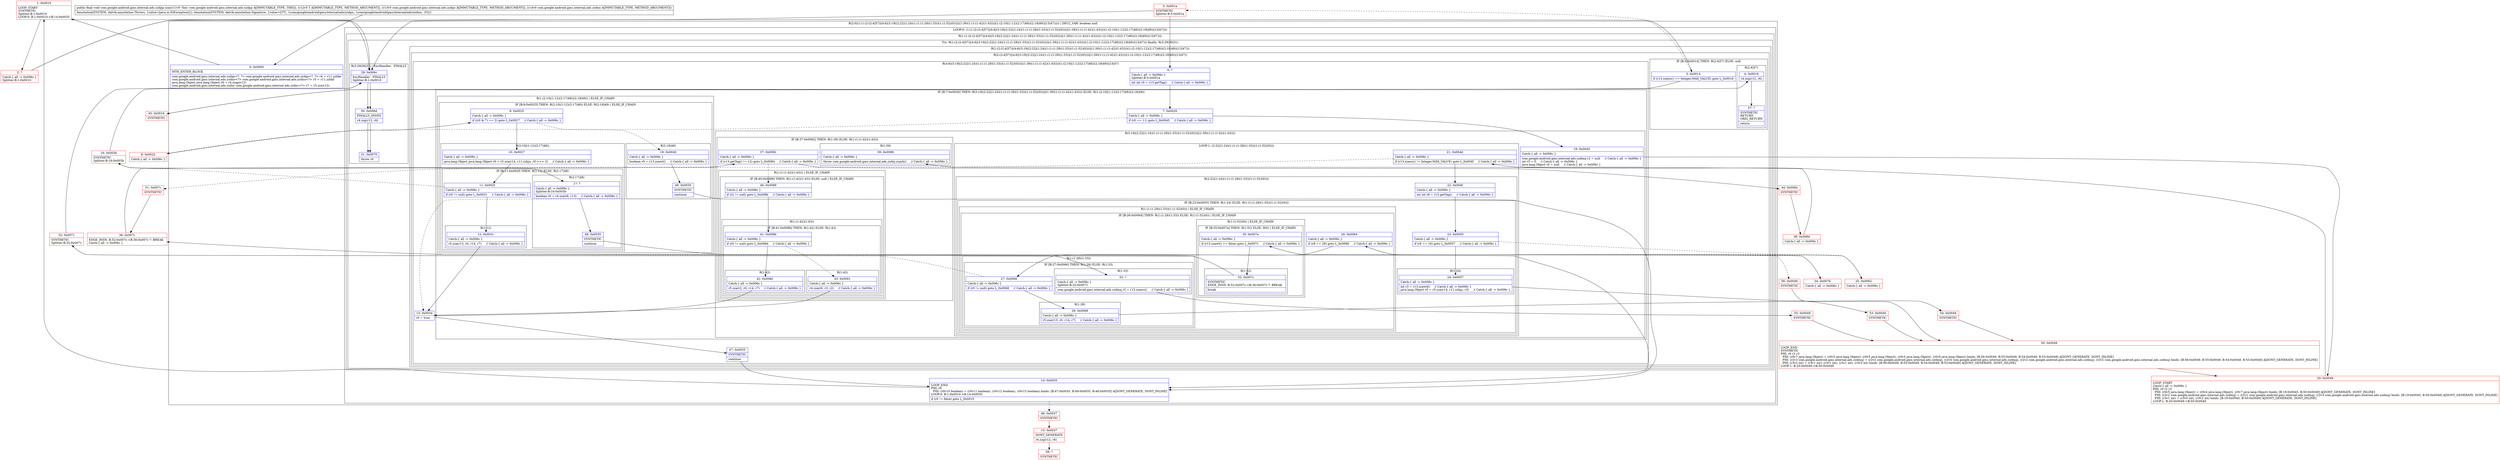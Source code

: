 digraph "CFG forcom.google.android.gms.internal.ads.zzdpp.zza(Ljava\/lang\/Object;Lcom\/google\/android\/gms\/internal\/ads\/zzdpz;Lcom\/google\/android\/gms\/internal\/ads\/zzdnn;)V" {
subgraph cluster_Region_2143780542 {
label = "R(2:0|(1:(1:(2:(2:4|57)|(4:6|(3:19|(2:22|(1:24)(1:(1:(1:28)(1:33))(1:(1:52)(0))))|(1:39)(1:(1:(1:42)(1:43))))(1:(2:10|(1:12)(2:17|48))(2:18|49))|13|47))))) | DECL_VAR: boolean null\l";
node [shape=record,color=blue];
Node_0 [shape=record,label="{0\:\ 0x0000|MTH_ENTER_BLOCK\l|com.google.android.gms.internal.ads.zzdqs\<?, ?\> com.google.android.gms.internal.ads.zzdqs\<?, ?\> r4 = r11.zzhke\lcom.google.android.gms.internal.ads.zzdno\<?\> com.google.android.gms.internal.ads.zzdno\<?\> r5 = r11.zzhkf\ljava.lang.Object java.lang.Object r6 = r4.zzap(r12)\lcom.google.android.gms.internal.ads.zzdnr com.google.android.gms.internal.ads.zzdnr\<?\> r7 = r5.zzz(r12)\l}"];
subgraph cluster_LoopRegion_1207661059 {
label = "LOOP:0: (1:(1:(2:(2:4|57)|(4:6|(3:19|(2:22|(1:24)(1:(1:(1:28)(1:33))(1:(1:52)(0))))|(1:39)(1:(1:(1:42)(1:43))))(1:(2:10|(1:12)(2:17|48))(2:18|49))|13|47))))";
node [shape=record,color=blue];
Node_14 [shape=record,label="{14\:\ 0x0035|LOOP_END\lPHI: r0 \l  PHI: (r0v10 boolean) = (r0v11 boolean), (r0v12 boolean), (r0v15 boolean) binds: [B:47:0x0035, B:49:0x0035, B:48:0x0035] A[DONT_GENERATE, DONT_INLINE]\lLOOP:0: B:1:0x0010\-\>B:14:0x0035\l|if (r0 != false) goto L_0x0010\l}"];
subgraph cluster_Region_2132641480 {
label = "R(1:(1:(2:(2:4|57)|(4:6|(3:19|(2:22|(1:24)(1:(1:(1:28)(1:33))(1:(1:52)(0))))|(1:39)(1:(1:(1:42)(1:43))))(1:(2:10|(1:12)(2:17|48))(2:18|49))|13|47))))";
node [shape=record,color=blue];
subgraph cluster_TryCatchRegion_1423305606 {
label = "Try: R(1:(2:(2:4|57)|(4:6|(3:19|(2:22|(1:24)(1:(1:(1:28)(1:33))(1:(1:52)(0))))|(1:39)(1:(1:(1:42)(1:43))))(1:(2:10|(1:12)(2:17|48))(2:18|49))|13|47))) finally: R(3:29|30|31)";
node [shape=record,color=blue];
subgraph cluster_Region_280896148 {
label = "R(1:(2:(2:4|57)|(4:6|(3:19|(2:22|(1:24)(1:(1:(1:28)(1:33))(1:(1:52)(0))))|(1:39)(1:(1:(1:42)(1:43))))(1:(2:10|(1:12)(2:17|48))(2:18|49))|13|47)))";
node [shape=record,color=blue];
subgraph cluster_Region_214512106 {
label = "R(2:(2:4|57)|(4:6|(3:19|(2:22|(1:24)(1:(1:(1:28)(1:33))(1:(1:52)(0))))|(1:39)(1:(1:(1:42)(1:43))))(1:(2:10|(1:12)(2:17|48))(2:18|49))|13|47))";
node [shape=record,color=blue];
subgraph cluster_IfRegion_535940477 {
label = "IF [B:3:0x0014] THEN: R(2:4|57) ELSE: null";
node [shape=record,color=blue];
Node_3 [shape=record,label="{3\:\ 0x0014|if (r13.zzaws() == Integer.MAX_VALUE) goto L_0x0016\l}"];
subgraph cluster_Region_628464507 {
label = "R(2:4|57)";
node [shape=record,color=blue];
Node_4 [shape=record,label="{4\:\ 0x0016|r4.zzg(r12, r6)\l}"];
Node_57 [shape=record,label="{57\:\ ?|SYNTHETIC\lRETURN\lORIG_RETURN\l|return\l}"];
}
}
subgraph cluster_Region_655934999 {
label = "R(4:6|(3:19|(2:22|(1:24)(1:(1:(1:28)(1:33))(1:(1:52)(0))))|(1:39)(1:(1:(1:42)(1:43))))(1:(2:10|(1:12)(2:17|48))(2:18|49))|13|47)";
node [shape=record,color=blue];
Node_6 [shape=record,label="{6\:\ ?|Catch:\{ all \-\> 0x006c \}\lSplitter:B:5:0x001a\l|int int r0 = r13.getTag()     \/\/ Catch:\{ all \-\> 0x006c \}\l}"];
subgraph cluster_IfRegion_1459249576 {
label = "IF [B:7:0x0020] THEN: R(3:19|(2:22|(1:24)(1:(1:(1:28)(1:33))(1:(1:52)(0))))|(1:39)(1:(1:(1:42)(1:43)))) ELSE: R(1:(2:10|(1:12)(2:17|48))(2:18|49))";
node [shape=record,color=blue];
Node_7 [shape=record,label="{7\:\ 0x0020|Catch:\{ all \-\> 0x006c \}\l|if (r0 == 11) goto L_0x0045     \/\/ Catch:\{ all \-\> 0x006c \}\l}"];
subgraph cluster_Region_1964431205 {
label = "R(3:19|(2:22|(1:24)(1:(1:(1:28)(1:33))(1:(1:52)(0))))|(1:39)(1:(1:(1:42)(1:43))))";
node [shape=record,color=blue];
Node_19 [shape=record,label="{19\:\ 0x0045|Catch:\{ all \-\> 0x006c \}\l|com.google.android.gms.internal.ads.zzdmq r2 = null     \/\/ Catch:\{ all \-\> 0x006c \}\lint r3 = 0     \/\/ Catch:\{ all \-\> 0x006c \}\ljava.lang.Object r0 = null     \/\/ Catch:\{ all \-\> 0x006c \}\l}"];
subgraph cluster_LoopRegion_1686342878 {
label = "LOOP:1: (2:22|(1:24)(1:(1:(1:28)(1:33))(1:(1:52)(0))))";
node [shape=record,color=blue];
Node_21 [shape=record,label="{21\:\ 0x004d|Catch:\{ all \-\> 0x006c \}\l|if (r13.zzaws() != Integer.MAX_VALUE) goto L_0x004f     \/\/ Catch:\{ all \-\> 0x006c \}\l}"];
subgraph cluster_Region_1801482209 {
label = "R(2:22|(1:24)(1:(1:(1:28)(1:33))(1:(1:52)(0))))";
node [shape=record,color=blue];
Node_22 [shape=record,label="{22\:\ 0x004f|Catch:\{ all \-\> 0x006c \}\l|int int r8 = r13.getTag()     \/\/ Catch:\{ all \-\> 0x006c \}\l}"];
subgraph cluster_IfRegion_283879834 {
label = "IF [B:23:0x0055] THEN: R(1:24) ELSE: R(1:(1:(1:28)(1:33))(1:(1:52)(0)))";
node [shape=record,color=blue];
Node_23 [shape=record,label="{23\:\ 0x0055|Catch:\{ all \-\> 0x006c \}\l|if (r8 == 16) goto L_0x0057     \/\/ Catch:\{ all \-\> 0x006c \}\l}"];
subgraph cluster_Region_1811490169 {
label = "R(1:24)";
node [shape=record,color=blue];
Node_24 [shape=record,label="{24\:\ 0x0057|Catch:\{ all \-\> 0x006c \}\l|int r3 = r13.zzawd()     \/\/ Catch:\{ all \-\> 0x006c \}\ljava.lang.Object r0 = r5.zza(r14, r11.zzhju, r3)     \/\/ Catch:\{ all \-\> 0x006c \}\l}"];
}
subgraph cluster_Region_88647768 {
label = "R(1:(1:(1:28)(1:33))(1:(1:52)(0))) | ELSE_IF_CHAIN\l";
node [shape=record,color=blue];
subgraph cluster_IfRegion_1938746752 {
label = "IF [B:26:0x0064] THEN: R(1:(1:28)(1:33)) ELSE: R(1:(1:52)(0)) | ELSE_IF_CHAIN\l";
node [shape=record,color=blue];
Node_26 [shape=record,label="{26\:\ 0x0064|Catch:\{ all \-\> 0x006c \}\l|if (r8 == 26) goto L_0x0066     \/\/ Catch:\{ all \-\> 0x006c \}\l}"];
subgraph cluster_Region_1087082362 {
label = "R(1:(1:28)(1:33))";
node [shape=record,color=blue];
subgraph cluster_IfRegion_1086617671 {
label = "IF [B:27:0x0066] THEN: R(1:28) ELSE: R(1:33)";
node [shape=record,color=blue];
Node_27 [shape=record,label="{27\:\ 0x0066|Catch:\{ all \-\> 0x006c \}\l|if (r0 != null) goto L_0x0068     \/\/ Catch:\{ all \-\> 0x006c \}\l}"];
subgraph cluster_Region_851348928 {
label = "R(1:28)";
node [shape=record,color=blue];
Node_28 [shape=record,label="{28\:\ 0x0068|Catch:\{ all \-\> 0x006c \}\l|r5.zza(r13, r0, r14, r7)     \/\/ Catch:\{ all \-\> 0x006c \}\l}"];
}
subgraph cluster_Region_350195630 {
label = "R(1:33)";
node [shape=record,color=blue];
Node_33 [shape=record,label="{33\:\ ?|Catch:\{ all \-\> 0x006c \}\lSplitter:B:32:0x0071\l|com.google.android.gms.internal.ads.zzdmq r2 = r13.zzawc()     \/\/ Catch:\{ all \-\> 0x006c \}\l}"];
}
}
}
subgraph cluster_Region_1363159099 {
label = "R(1:(1:52)(0)) | ELSE_IF_CHAIN\l";
node [shape=record,color=blue];
subgraph cluster_IfRegion_702393265 {
label = "IF [B:35:0x007a] THEN: R(1:52) ELSE: R(0) | ELSE_IF_CHAIN\l";
node [shape=record,color=blue];
Node_35 [shape=record,label="{35\:\ 0x007a|Catch:\{ all \-\> 0x006c \}\l|if (r13.zzawt() == false) goto L_0x007c     \/\/ Catch:\{ all \-\> 0x006c \}\l}"];
subgraph cluster_Region_1771560122 {
label = "R(1:52)";
node [shape=record,color=blue];
Node_52 [shape=record,label="{52\:\ 0x007c|SYNTHETIC\lEDGE_INSN: B:52:0x007c\-\>B:36:0x007c ?: BREAK  \l|break\l}"];
}
subgraph cluster_Region_1975201453 {
label = "R(0)";
node [shape=record,color=blue];
}
}
}
}
}
}
}
}
subgraph cluster_IfRegion_627757521 {
label = "IF [B:37:0x0082] THEN: R(1:39) ELSE: R(1:(1:(1:42)(1:43)))";
node [shape=record,color=blue];
Node_37 [shape=record,label="{37\:\ 0x0082|Catch:\{ all \-\> 0x006c \}\l|if (r13.getTag() != 12) goto L_0x0084     \/\/ Catch:\{ all \-\> 0x006c \}\l}"];
subgraph cluster_Region_1638819566 {
label = "R(1:39)";
node [shape=record,color=blue];
Node_39 [shape=record,label="{39\:\ 0x0088|Catch:\{ all \-\> 0x006c \}\l|throw com.google.android.gms.internal.ads.zzdoj.zzayh()     \/\/ Catch:\{ all \-\> 0x006c \}\l}"];
}
subgraph cluster_Region_915080301 {
label = "R(1:(1:(1:42)(1:43))) | ELSE_IF_CHAIN\l";
node [shape=record,color=blue];
subgraph cluster_IfRegion_288181180 {
label = "IF [B:40:0x0089] THEN: R(1:(1:42)(1:43)) ELSE: null | ELSE_IF_CHAIN\l";
node [shape=record,color=blue];
Node_40 [shape=record,label="{40\:\ 0x0089|Catch:\{ all \-\> 0x006c \}\l|if (r2 != null) goto L_0x008b     \/\/ Catch:\{ all \-\> 0x006c \}\l}"];
subgraph cluster_Region_451517015 {
label = "R(1:(1:42)(1:43))";
node [shape=record,color=blue];
subgraph cluster_IfRegion_61481669 {
label = "IF [B:41:0x008b] THEN: R(1:42) ELSE: R(1:43)";
node [shape=record,color=blue];
Node_41 [shape=record,label="{41\:\ 0x008b|Catch:\{ all \-\> 0x006c \}\l|if (r0 != null) goto L_0x008d     \/\/ Catch:\{ all \-\> 0x006c \}\l}"];
subgraph cluster_Region_1469370604 {
label = "R(1:42)";
node [shape=record,color=blue];
Node_42 [shape=record,label="{42\:\ 0x008d|Catch:\{ all \-\> 0x006c \}\l|r5.zza(r2, r0, r14, r7)     \/\/ Catch:\{ all \-\> 0x006c \}\l}"];
}
subgraph cluster_Region_1996866413 {
label = "R(1:43)";
node [shape=record,color=blue];
Node_43 [shape=record,label="{43\:\ 0x0091|Catch:\{ all \-\> 0x006c \}\l|r4.zza(r6, r3, r2)     \/\/ Catch:\{ all \-\> 0x006c \}\l}"];
}
}
}
}
}
}
}
subgraph cluster_Region_1778263170 {
label = "R(1:(2:10|(1:12)(2:17|48))(2:18|49)) | ELSE_IF_CHAIN\l";
node [shape=record,color=blue];
subgraph cluster_IfRegion_1614160327 {
label = "IF [B:9:0x0025] THEN: R(2:10|(1:12)(2:17|48)) ELSE: R(2:18|49) | ELSE_IF_CHAIN\l";
node [shape=record,color=blue];
Node_9 [shape=record,label="{9\:\ 0x0025|Catch:\{ all \-\> 0x006c \}\l|if ((r0 & 7) == 2) goto L_0x0027     \/\/ Catch:\{ all \-\> 0x006c \}\l}"];
subgraph cluster_Region_1132372112 {
label = "R(2:10|(1:12)(2:17|48))";
node [shape=record,color=blue];
Node_10 [shape=record,label="{10\:\ 0x0027|Catch:\{ all \-\> 0x006c \}\l|java.lang.Object java.lang.Object r0 = r5.zza(r14, r11.zzhju, r0 \>\>\> 3)     \/\/ Catch:\{ all \-\> 0x006c \}\l}"];
subgraph cluster_IfRegion_1226258820 {
label = "IF [B:11:0x002f] THEN: R(1:12) ELSE: R(2:17|48)";
node [shape=record,color=blue];
Node_11 [shape=record,label="{11\:\ 0x002f|Catch:\{ all \-\> 0x006c \}\l|if (r0 != null) goto L_0x0031     \/\/ Catch:\{ all \-\> 0x006c \}\l}"];
subgraph cluster_Region_1636734827 {
label = "R(1:12)";
node [shape=record,color=blue];
Node_12 [shape=record,label="{12\:\ 0x0031|Catch:\{ all \-\> 0x006c \}\l|r5.zza(r13, r0, r14, r7)     \/\/ Catch:\{ all \-\> 0x006c \}\l}"];
}
subgraph cluster_Region_640187647 {
label = "R(2:17|48)";
node [shape=record,color=blue];
Node_17 [shape=record,label="{17\:\ ?|Catch:\{ all \-\> 0x006c \}\lSplitter:B:16:0x003b\l|boolean r0 = r4.zza(r6, r13)     \/\/ Catch:\{ all \-\> 0x006c \}\l}"];
Node_48 [shape=record,label="{48\:\ 0x0035|SYNTHETIC\l|continue\l}"];
}
}
}
subgraph cluster_Region_568350014 {
label = "R(2:18|49)";
node [shape=record,color=blue];
Node_18 [shape=record,label="{18\:\ 0x0040|Catch:\{ all \-\> 0x006c \}\l|boolean r0 = r13.zzawt()     \/\/ Catch:\{ all \-\> 0x006c \}\l}"];
Node_49 [shape=record,label="{49\:\ 0x0035|SYNTHETIC\l|continue\l}"];
}
}
}
}
Node_13 [shape=record,label="{13\:\ 0x0034|r0 = true\l}"];
Node_47 [shape=record,label="{47\:\ 0x0035|SYNTHETIC\l|continue\l}"];
}
}
}
subgraph cluster_Region_1650381834 {
label = "R(3:29|30|31) | ExcHandler:  FINALLY\l";
node [shape=record,color=blue];
Node_29 [shape=record,label="{29\:\ 0x006c|ExcHandler:  FINALLY\lSplitter:B:1:0x0010\l}"];
Node_30 [shape=record,label="{30\:\ 0x006d|FINALLY_INSNS\l|r4.zzg(r12, r6)\l}"];
Node_31 [shape=record,label="{31\:\ 0x0070|throw r0\l}"];
}
}
}
}
}
subgraph cluster_Region_1650381834 {
label = "R(3:29|30|31) | ExcHandler:  FINALLY\l";
node [shape=record,color=blue];
Node_29 [shape=record,label="{29\:\ 0x006c|ExcHandler:  FINALLY\lSplitter:B:1:0x0010\l}"];
Node_30 [shape=record,label="{30\:\ 0x006d|FINALLY_INSNS\l|r4.zzg(r12, r6)\l}"];
Node_31 [shape=record,label="{31\:\ 0x0070|throw r0\l}"];
}
Node_1 [shape=record,color=red,label="{1\:\ 0x0010|LOOP_START\lSYNTHETIC\lSplitter:B:1:0x0010\lLOOP:0: B:1:0x0010\-\>B:14:0x0035\l}"];
Node_2 [shape=record,color=red,label="{2\:\ ?|Catch:\{ all \-\> 0x006c \}\lSplitter:B:1:0x0010\l}"];
Node_5 [shape=record,color=red,label="{5\:\ 0x001a|SYNTHETIC\lSplitter:B:5:0x001a\l}"];
Node_8 [shape=record,color=red,label="{8\:\ 0x0022|Catch:\{ all \-\> 0x006c \}\l}"];
Node_15 [shape=record,color=red,label="{15\:\ 0x0037|DONT_GENERATE\l|r4.zzg(r12, r6)\l}"];
Node_16 [shape=record,color=red,label="{16\:\ 0x003b|SYNTHETIC\lSplitter:B:16:0x003b\l}"];
Node_20 [shape=record,color=red,label="{20\:\ 0x0049|LOOP_START\lCatch:\{ all \-\> 0x006c \}\lPHI: r0 r2 r3 \l  PHI: (r0v5 java.lang.Object) = (r0v4 java.lang.Object), (r0v7 java.lang.Object) binds: [B:19:0x0045, B:50:0x0049] A[DONT_GENERATE, DONT_INLINE]\l  PHI: (r2v2 com.google.android.gms.internal.ads.zzdmq) = (r2v1 com.google.android.gms.internal.ads.zzdmq), (r2v3 com.google.android.gms.internal.ads.zzdmq) binds: [B:19:0x0045, B:50:0x0049] A[DONT_GENERATE, DONT_INLINE]\l  PHI: (r3v1 int) = (r3v0 int), (r3v2 int) binds: [B:19:0x0045, B:50:0x0049] A[DONT_GENERATE, DONT_INLINE]\lLOOP:1: B:20:0x0049\-\>B:50:0x0049\l}"];
Node_25 [shape=record,color=red,label="{25\:\ 0x0062|Catch:\{ all \-\> 0x006c \}\l}"];
Node_32 [shape=record,color=red,label="{32\:\ 0x0071|SYNTHETIC\lSplitter:B:32:0x0071\l}"];
Node_34 [shape=record,color=red,label="{34\:\ 0x0076|Catch:\{ all \-\> 0x006c \}\l}"];
Node_36 [shape=record,color=red,label="{36\:\ 0x007c|EDGE_INSN: B:52:0x007c\-\>B:36:0x007c ?: BREAK  \lCatch:\{ all \-\> 0x006c \}\l}"];
Node_38 [shape=record,color=red,label="{38\:\ 0x0084|Catch:\{ all \-\> 0x006c \}\l}"];
Node_44 [shape=record,color=red,label="{44\:\ 0x0084|SYNTHETIC\l}"];
Node_45 [shape=record,color=red,label="{45\:\ 0x0016|SYNTHETIC\l}"];
Node_46 [shape=record,color=red,label="{46\:\ 0x0037|SYNTHETIC\l}"];
Node_50 [shape=record,color=red,label="{50\:\ 0x0049|LOOP_END\lSYNTHETIC\lPHI: r0 r2 r3 \l  PHI: (r0v7 java.lang.Object) = (r0v5 java.lang.Object), (r0v5 java.lang.Object), (r0v5 java.lang.Object), (r0v9 java.lang.Object) binds: [B:56:0x0049, B:55:0x0049, B:54:0x0049, B:53:0x0049] A[DONT_GENERATE, DONT_INLINE]\l  PHI: (r2v3 com.google.android.gms.internal.ads.zzdmq) = (r2v2 com.google.android.gms.internal.ads.zzdmq), (r2v4 com.google.android.gms.internal.ads.zzdmq), (r2v2 com.google.android.gms.internal.ads.zzdmq), (r2v2 com.google.android.gms.internal.ads.zzdmq) binds: [B:56:0x0049, B:55:0x0049, B:54:0x0049, B:53:0x0049] A[DONT_GENERATE, DONT_INLINE]\l  PHI: (r3v2 int) = (r3v1 int), (r3v1 int), (r3v1 int), (r3v3 int) binds: [B:56:0x0049, B:55:0x0049, B:54:0x0049, B:53:0x0049] A[DONT_GENERATE, DONT_INLINE]\lLOOP:1: B:20:0x0049\-\>B:50:0x0049\l}"];
Node_51 [shape=record,color=red,label="{51\:\ 0x007c|SYNTHETIC\l}"];
Node_53 [shape=record,color=red,label="{53\:\ 0x0049|SYNTHETIC\l}"];
Node_54 [shape=record,color=red,label="{54\:\ 0x0049|SYNTHETIC\l}"];
Node_55 [shape=record,color=red,label="{55\:\ 0x0049|SYNTHETIC\l}"];
Node_56 [shape=record,color=red,label="{56\:\ 0x0049|SYNTHETIC\l}"];
Node_58 [shape=record,color=red,label="{58\:\ ?|SYNTHETIC\l}"];
MethodNode[shape=record,label="{public final void com.google.android.gms.internal.ads.zzdpp.zza((r11v0 'this' com.google.android.gms.internal.ads.zzdpp A[IMMUTABLE_TYPE, THIS]), (r12v0 T A[IMMUTABLE_TYPE, METHOD_ARGUMENT]), (r13v0 com.google.android.gms.internal.ads.zzdpz A[IMMUTABLE_TYPE, METHOD_ARGUMENT]), (r14v0 com.google.android.gms.internal.ads.zzdnn A[IMMUTABLE_TYPE, METHOD_ARGUMENT]))  | Annotation[SYSTEM, dalvik.annotation.Throws, \{value=[java.io.IOException]\}], Annotation[SYSTEM, dalvik.annotation.Signature, \{value=[(TT;, Lcom\/google\/android\/gms\/internal\/ads\/zzdpz;, Lcom\/google\/android\/gms\/internal\/ads\/zzdnn;, )V]\}]\l}"];
MethodNode -> Node_0;
Node_0 -> Node_1;
Node_14 -> Node_1;
Node_14 -> Node_46[style=dashed];
Node_3 -> Node_5[style=dashed];
Node_3 -> Node_45;
Node_4 -> Node_57;
Node_6 -> Node_7;
Node_7 -> Node_8[style=dashed];
Node_7 -> Node_19;
Node_19 -> Node_20;
Node_21 -> Node_22;
Node_21 -> Node_51[style=dashed];
Node_22 -> Node_23;
Node_23 -> Node_24;
Node_23 -> Node_25[style=dashed];
Node_24 -> Node_53;
Node_26 -> Node_27;
Node_26 -> Node_34[style=dashed];
Node_27 -> Node_28;
Node_27 -> Node_32[style=dashed];
Node_28 -> Node_54;
Node_33 -> Node_55;
Node_35 -> Node_52;
Node_35 -> Node_56[style=dashed];
Node_52 -> Node_36;
Node_37 -> Node_40[style=dashed];
Node_37 -> Node_44;
Node_40 -> Node_13[style=dashed];
Node_40 -> Node_41;
Node_41 -> Node_42;
Node_41 -> Node_43[style=dashed];
Node_42 -> Node_13;
Node_43 -> Node_13;
Node_9 -> Node_10;
Node_9 -> Node_18[style=dashed];
Node_10 -> Node_11;
Node_11 -> Node_12;
Node_11 -> Node_16[style=dashed];
Node_12 -> Node_13;
Node_17 -> Node_48;
Node_48 -> Node_14;
Node_18 -> Node_49;
Node_49 -> Node_14;
Node_13 -> Node_47;
Node_47 -> Node_14;
Node_29 -> Node_30;
Node_30 -> Node_31;
Node_29 -> Node_30;
Node_30 -> Node_31;
Node_1 -> Node_2;
Node_1 -> Node_29;
Node_2 -> Node_29;
Node_2 -> Node_3;
Node_5 -> Node_6;
Node_5 -> Node_29;
Node_8 -> Node_9;
Node_15 -> Node_58;
Node_16 -> Node_17;
Node_16 -> Node_29;
Node_20 -> Node_21;
Node_25 -> Node_26;
Node_32 -> Node_33;
Node_32 -> Node_29;
Node_34 -> Node_35;
Node_36 -> Node_37;
Node_38 -> Node_39;
Node_44 -> Node_38;
Node_45 -> Node_4;
Node_46 -> Node_15;
Node_50 -> Node_20;
Node_51 -> Node_36;
Node_53 -> Node_50;
Node_54 -> Node_50;
Node_55 -> Node_50;
Node_56 -> Node_50;
}

